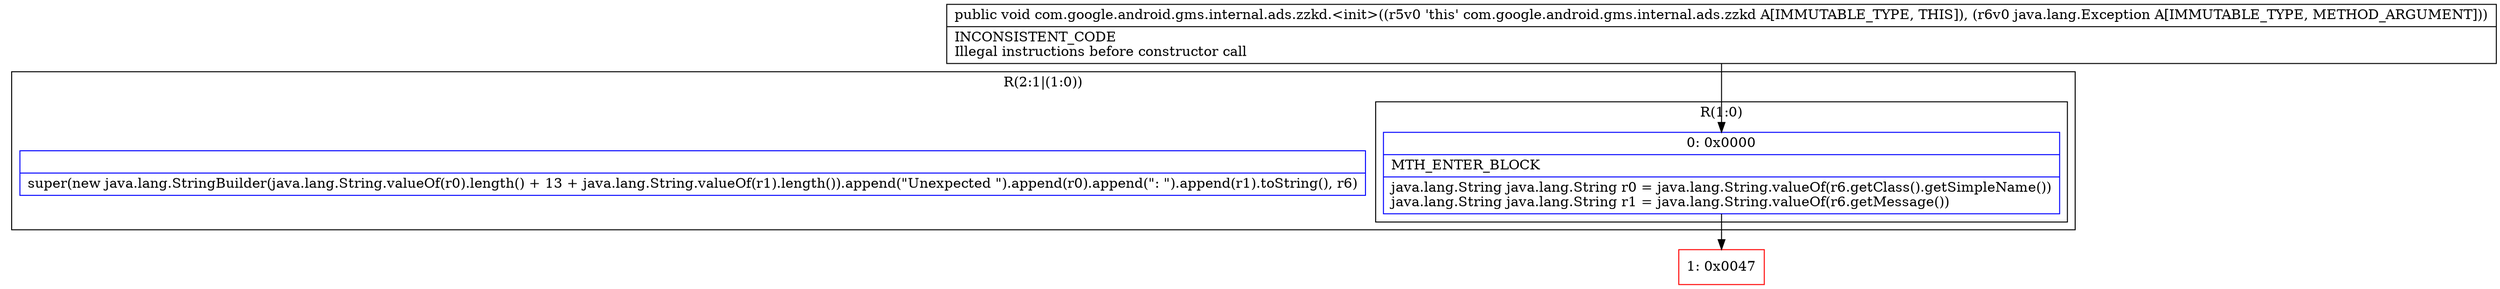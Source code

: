 digraph "CFG forcom.google.android.gms.internal.ads.zzkd.\<init\>(Ljava\/lang\/Exception;)V" {
subgraph cluster_Region_1947710809 {
label = "R(2:1|(1:0))";
node [shape=record,color=blue];
Node_InsnContainer_449562506 [shape=record,label="{|super(new java.lang.StringBuilder(java.lang.String.valueOf(r0).length() + 13 + java.lang.String.valueOf(r1).length()).append(\"Unexpected \").append(r0).append(\": \").append(r1).toString(), r6)\l}"];
subgraph cluster_Region_2071709605 {
label = "R(1:0)";
node [shape=record,color=blue];
Node_0 [shape=record,label="{0\:\ 0x0000|MTH_ENTER_BLOCK\l|java.lang.String java.lang.String r0 = java.lang.String.valueOf(r6.getClass().getSimpleName())\ljava.lang.String java.lang.String r1 = java.lang.String.valueOf(r6.getMessage())\l}"];
}
}
Node_1 [shape=record,color=red,label="{1\:\ 0x0047}"];
MethodNode[shape=record,label="{public void com.google.android.gms.internal.ads.zzkd.\<init\>((r5v0 'this' com.google.android.gms.internal.ads.zzkd A[IMMUTABLE_TYPE, THIS]), (r6v0 java.lang.Exception A[IMMUTABLE_TYPE, METHOD_ARGUMENT]))  | INCONSISTENT_CODE\lIllegal instructions before constructor call\l}"];
MethodNode -> Node_0;
Node_0 -> Node_1;
}

